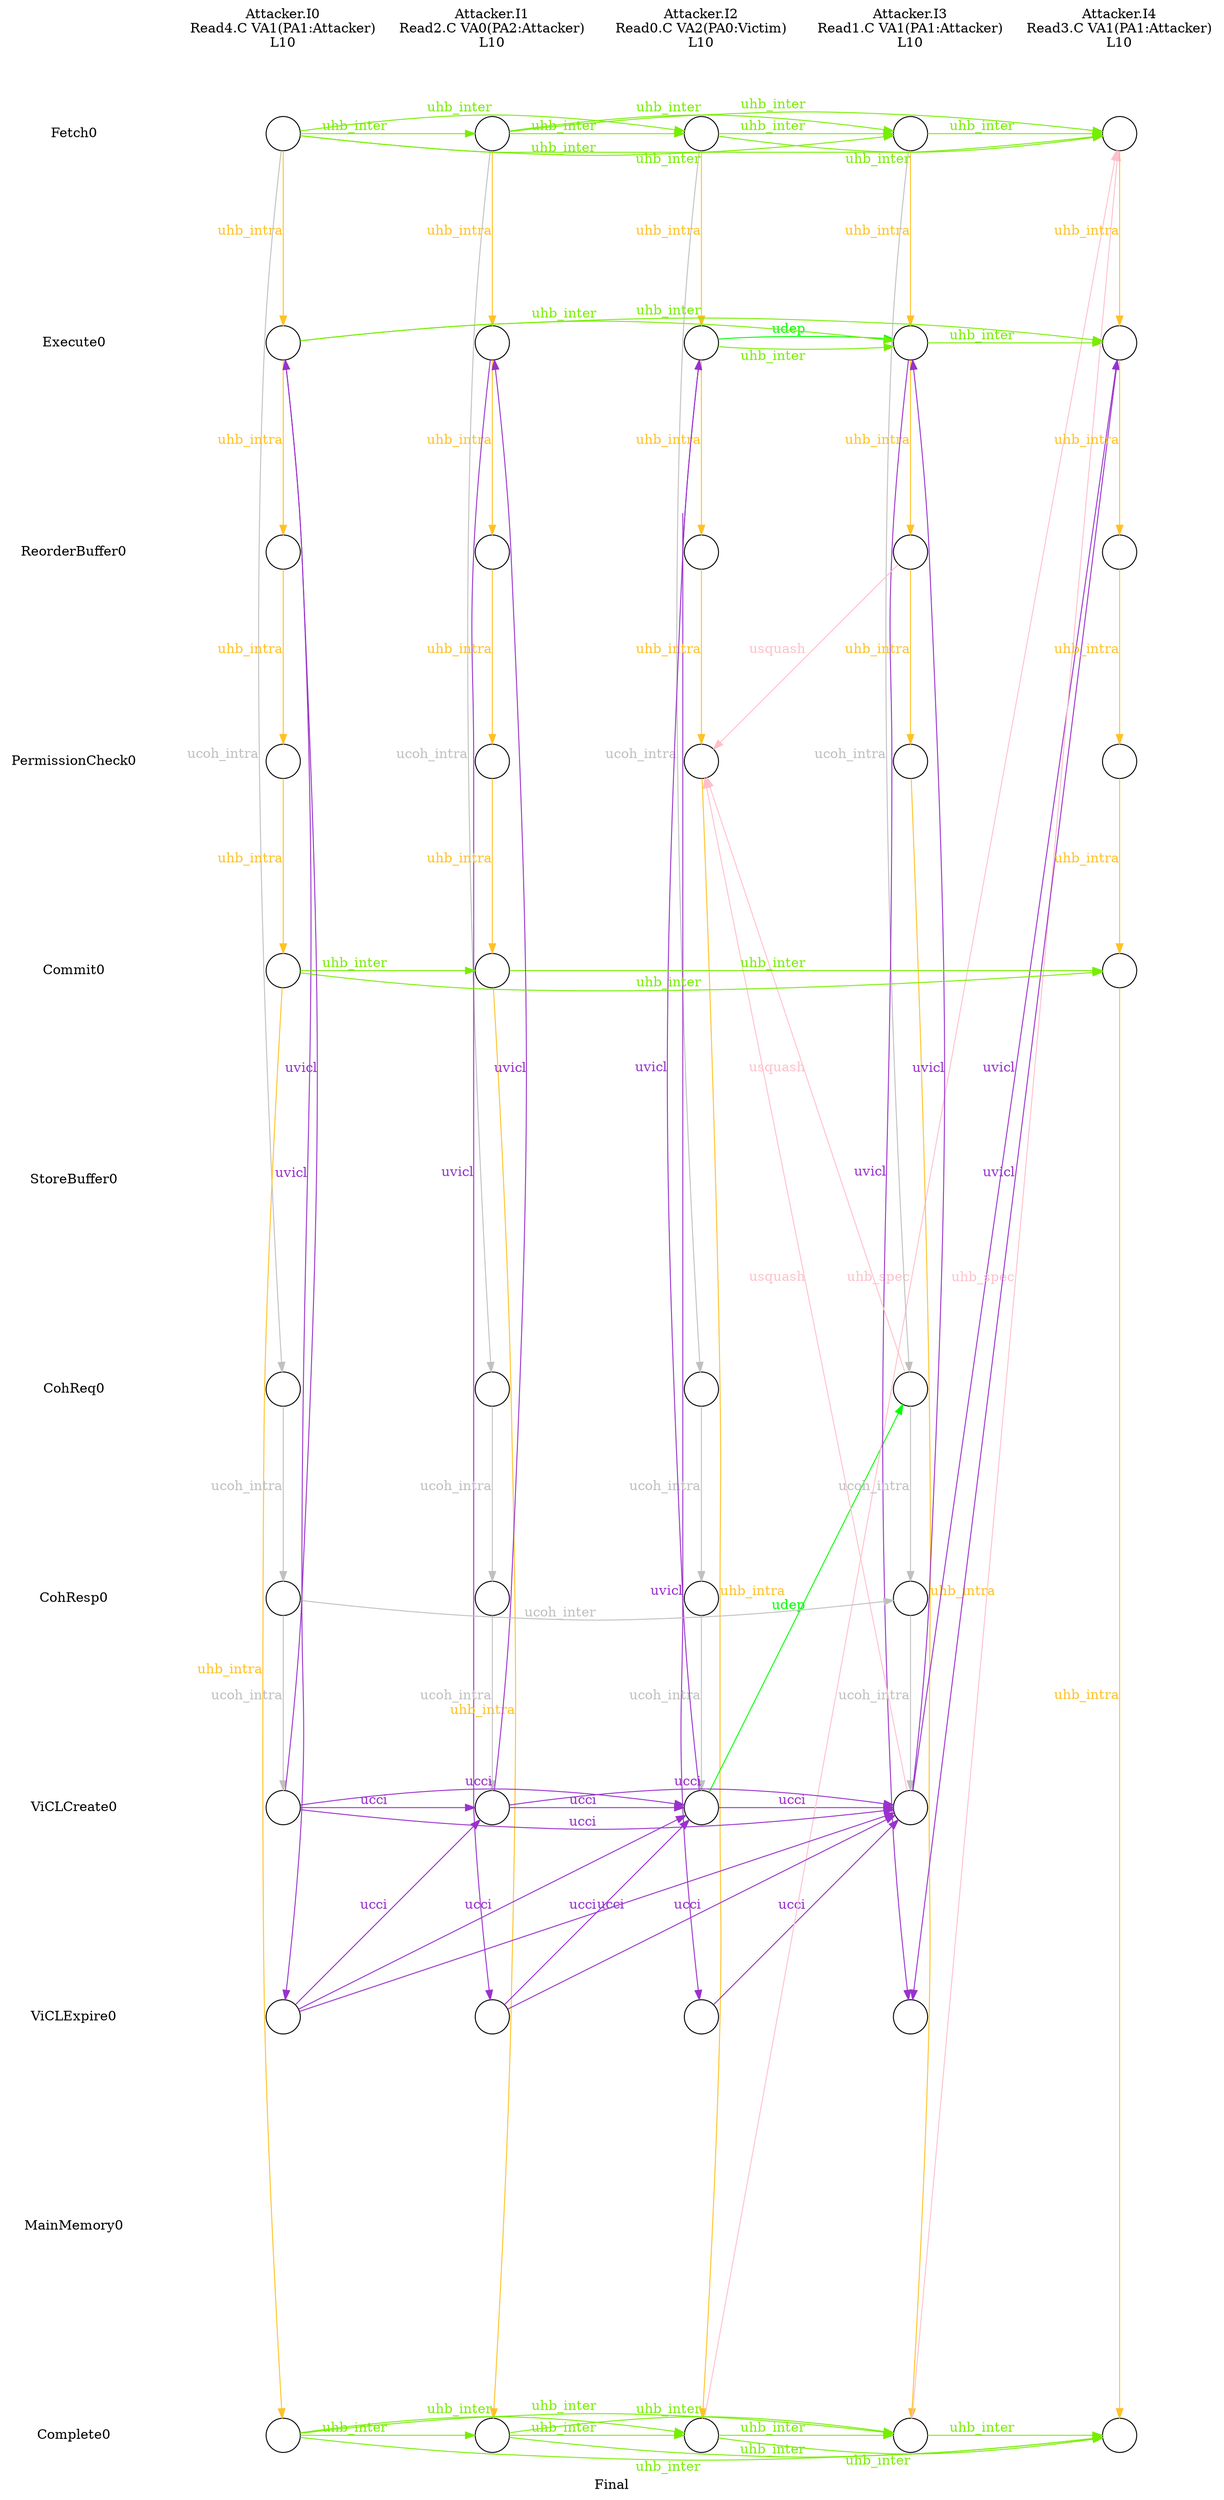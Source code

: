 digraph G {
	layout=neato;
	overlap=scale;
	splines=true;
	label="Final";
	n0_0_label [label="Attacker.I0\nRead4.C VA1(PA1:Attacker)\nL10\n";pos="1,0.5!";shape=none];
	n1_0_label [label="Attacker.I1\nRead2.C VA0(PA2:Attacker)\nL10\n";pos="2,0.5!";shape=none];
	n2_0_label [label="Attacker.I2\nRead0.C VA2(PA0:Victim)\nL10\n";pos="3,0.5!";shape=none];
	n3_0_label [label="Attacker.I3\nRead1.C VA1(PA1:Attacker)\nL10\n";pos="4,0.5!";shape=none];
	n4_0_label [label="Attacker.I4\nRead3.C VA1(PA1:Attacker)\nL10\n";pos="5,0.5!";shape=none];
	l0_8_label [label="ViCLCreate0";pos="0,-8!";shape=none];
	l0_7_label [label="CohResp0";pos="0,-7!";shape=none];
	l0_3_label [label="PermissionCheck0";pos="0,-3!";shape=none];
	l0_4_label [label="Commit0";pos="0,-4!";shape=none];
	l0_5_label [label="StoreBuffer0";pos="0,-5!";shape=none];
	l0_10_label [label="MainMemory0";pos="0,-10!";shape=none];
	l0_2_label [label="ReorderBuffer0";pos="0,-2!";shape=none];
	l0_6_label [label="CohReq0";pos="0,-6!";shape=none];
	l0_11_label [label="Complete0";pos="0,-11!";shape=none];
	l0_1_label [label="Execute0";pos="0,-1!";shape=none];
	l0_9_label [label="ViCLExpire0";pos="0,-9!";shape=none];
	l0_0_label [label="Fetch0";pos="0,-0!";shape=none];
	n2_0_0_0_Read0_at_0_0 [shape=circle;label="";pos="3,-0!";];
	n2_0_0_0_Read0_at_0_1 [shape=circle;label="";pos="3,-1!";];
	n2_0_0_0_Read0_at_0_2 [shape=circle;label="";pos="3,-2!";];
	n2_0_0_0_Read0_at_0_3 [shape=circle;label="";pos="3,-3!";];
	n2_0_0_0_Read0_at_0_6 [shape=circle;label="";pos="3,-6!";];
	n2_0_0_0_Read0_at_0_7 [shape=circle;label="";pos="3,-7!";];
	n2_0_0_0_Read0_at_0_8 [shape=circle;label="";pos="3,-8!";];
	n2_0_0_0_Read0_at_0_9 [shape=circle;label="";pos="3,-9!";];
	n2_0_0_0_Read0_at_0_11 [shape=circle;label="";pos="3,-11!";];
	n3_0_0_0_Read1_at_0_0 [shape=circle;label="";pos="4,-0!";];
	n3_0_0_0_Read1_at_0_1 [shape=circle;label="";pos="4,-1!";];
	n3_0_0_0_Read1_at_0_2 [shape=circle;label="";pos="4,-2!";];
	n3_0_0_0_Read1_at_0_3 [shape=circle;label="";pos="4,-3!";];
	n3_0_0_0_Read1_at_0_6 [shape=circle;label="";pos="4,-6!";];
	n3_0_0_0_Read1_at_0_7 [shape=circle;label="";pos="4,-7!";];
	n3_0_0_0_Read1_at_0_8 [shape=circle;label="";pos="4,-8!";];
	n3_0_0_0_Read1_at_0_9 [shape=circle;label="";pos="4,-9!";];
	n3_0_0_0_Read1_at_0_11 [shape=circle;label="";pos="4,-11!";];
	n1_0_0_0_Read2_at_0_0 [shape=circle;label="";pos="2,-0!";];
	n1_0_0_0_Read2_at_0_1 [shape=circle;label="";pos="2,-1!";];
	n1_0_0_0_Read2_at_0_2 [shape=circle;label="";pos="2,-2!";];
	n1_0_0_0_Read2_at_0_3 [shape=circle;label="";pos="2,-3!";];
	n1_0_0_0_Read2_at_0_4 [shape=circle;label="";pos="2,-4!";];
	n1_0_0_0_Read2_at_0_6 [shape=circle;label="";pos="2,-6!";];
	n1_0_0_0_Read2_at_0_7 [shape=circle;label="";pos="2,-7!";];
	n1_0_0_0_Read2_at_0_8 [shape=circle;label="";pos="2,-8!";];
	n1_0_0_0_Read2_at_0_9 [shape=circle;label="";pos="2,-9!";];
	n1_0_0_0_Read2_at_0_11 [shape=circle;label="";pos="2,-11!";];
	n4_0_0_0_Read3_at_0_0 [shape=circle;label="";pos="5,-0!";];
	n4_0_0_0_Read3_at_0_1 [shape=circle;label="";pos="5,-1!";];
	n4_0_0_0_Read3_at_0_2 [shape=circle;label="";pos="5,-2!";];
	n4_0_0_0_Read3_at_0_3 [shape=circle;label="";pos="5,-3!";];
	n4_0_0_0_Read3_at_0_4 [shape=circle;label="";pos="5,-4!";];
	n4_0_0_0_Read3_at_0_11 [shape=circle;label="";pos="5,-11!";];
	n0_0_0_0_Read4_at_0_0 [shape=circle;label="";pos="1,-0!";];
	n0_0_0_0_Read4_at_0_1 [shape=circle;label="";pos="1,-1!";];
	n0_0_0_0_Read4_at_0_2 [shape=circle;label="";pos="1,-2!";];
	n0_0_0_0_Read4_at_0_3 [shape=circle;label="";pos="1,-3!";];
	n0_0_0_0_Read4_at_0_4 [shape=circle;label="";pos="1,-4!";];
	n0_0_0_0_Read4_at_0_6 [shape=circle;label="";pos="1,-6!";];
	n0_0_0_0_Read4_at_0_7 [shape=circle;label="";pos="1,-7!";];
	n0_0_0_0_Read4_at_0_8 [shape=circle;label="";pos="1,-8!";];
	n0_0_0_0_Read4_at_0_9 [shape=circle;label="";pos="1,-9!";];
	n0_0_0_0_Read4_at_0_11 [shape=circle;label="";pos="1,-11!";];
	n3_0_0_0_Read1_at_0_2 -> n2_0_0_0_Read0_at_0_3[label="usquash";constraint=false;color="pink";fontcolor="pink";];
	n3_0_0_0_Read1_at_0_6 -> n2_0_0_0_Read0_at_0_3[label="usquash";constraint=false;color="pink";fontcolor="pink";];
	n3_0_0_0_Read1_at_0_8 -> n2_0_0_0_Read0_at_0_3[label="usquash";constraint=false;color="pink";fontcolor="pink";];
	n2_0_0_0_Read0_at_0_1 -> n3_0_0_0_Read1_at_0_1[label="udep";constraint=false;color="green";fontcolor="green";];
	n2_0_0_0_Read0_at_0_8 -> n3_0_0_0_Read1_at_0_6[label="udep";constraint=false;color="green";fontcolor="green";];
	n2_0_0_0_Read0_at_0_11 -> n4_0_0_0_Read3_at_0_0[label="uhb_spec";constraint=false;color="pink";fontcolor="pink";];
	n3_0_0_0_Read1_at_0_11 -> n4_0_0_0_Read3_at_0_0[label="uhb_spec";constraint=false;color="pink";fontcolor="pink";];
	n2_0_0_0_Read0_at_0_0 -> n2_0_0_0_Read0_at_0_1[label="uhb_intra";constraint=false;color="goldenrod1";fontcolor="goldenrod1";];
	n2_0_0_0_Read0_at_0_1 -> n2_0_0_0_Read0_at_0_2[label="uhb_intra";constraint=false;color="goldenrod1";fontcolor="goldenrod1";];
	n2_0_0_0_Read0_at_0_2 -> n2_0_0_0_Read0_at_0_3[label="uhb_intra";constraint=false;color="goldenrod1";fontcolor="goldenrod1";];
	n2_0_0_0_Read0_at_0_3 -> n2_0_0_0_Read0_at_0_11[label="uhb_intra";constraint=false;color="goldenrod1";fontcolor="goldenrod1";];
	n3_0_0_0_Read1_at_0_0 -> n3_0_0_0_Read1_at_0_1[label="uhb_intra";constraint=false;color="goldenrod1";fontcolor="goldenrod1";];
	n3_0_0_0_Read1_at_0_1 -> n3_0_0_0_Read1_at_0_2[label="uhb_intra";constraint=false;color="goldenrod1";fontcolor="goldenrod1";];
	n3_0_0_0_Read1_at_0_2 -> n3_0_0_0_Read1_at_0_3[label="uhb_intra";constraint=false;color="goldenrod1";fontcolor="goldenrod1";];
	n3_0_0_0_Read1_at_0_3 -> n3_0_0_0_Read1_at_0_11[label="uhb_intra";constraint=false;color="goldenrod1";fontcolor="goldenrod1";];
	n1_0_0_0_Read2_at_0_0 -> n1_0_0_0_Read2_at_0_1[label="uhb_intra";constraint=false;color="goldenrod1";fontcolor="goldenrod1";];
	n1_0_0_0_Read2_at_0_1 -> n1_0_0_0_Read2_at_0_2[label="uhb_intra";constraint=false;color="goldenrod1";fontcolor="goldenrod1";];
	n1_0_0_0_Read2_at_0_2 -> n1_0_0_0_Read2_at_0_3[label="uhb_intra";constraint=false;color="goldenrod1";fontcolor="goldenrod1";];
	n1_0_0_0_Read2_at_0_3 -> n1_0_0_0_Read2_at_0_4[label="uhb_intra";constraint=false;color="goldenrod1";fontcolor="goldenrod1";];
	n1_0_0_0_Read2_at_0_4 -> n1_0_0_0_Read2_at_0_11[label="uhb_intra";constraint=false;color="goldenrod1";fontcolor="goldenrod1";];
	n4_0_0_0_Read3_at_0_0 -> n4_0_0_0_Read3_at_0_1[label="uhb_intra";constraint=false;color="goldenrod1";fontcolor="goldenrod1";];
	n4_0_0_0_Read3_at_0_1 -> n4_0_0_0_Read3_at_0_2[label="uhb_intra";constraint=false;color="goldenrod1";fontcolor="goldenrod1";];
	n4_0_0_0_Read3_at_0_2 -> n4_0_0_0_Read3_at_0_3[label="uhb_intra";constraint=false;color="goldenrod1";fontcolor="goldenrod1";];
	n4_0_0_0_Read3_at_0_3 -> n4_0_0_0_Read3_at_0_4[label="uhb_intra";constraint=false;color="goldenrod1";fontcolor="goldenrod1";];
	n4_0_0_0_Read3_at_0_4 -> n4_0_0_0_Read3_at_0_11[label="uhb_intra";constraint=false;color="goldenrod1";fontcolor="goldenrod1";];
	n0_0_0_0_Read4_at_0_0 -> n0_0_0_0_Read4_at_0_1[label="uhb_intra";constraint=false;color="goldenrod1";fontcolor="goldenrod1";];
	n0_0_0_0_Read4_at_0_1 -> n0_0_0_0_Read4_at_0_2[label="uhb_intra";constraint=false;color="goldenrod1";fontcolor="goldenrod1";];
	n0_0_0_0_Read4_at_0_2 -> n0_0_0_0_Read4_at_0_3[label="uhb_intra";constraint=false;color="goldenrod1";fontcolor="goldenrod1";];
	n0_0_0_0_Read4_at_0_3 -> n0_0_0_0_Read4_at_0_4[label="uhb_intra";constraint=false;color="goldenrod1";fontcolor="goldenrod1";];
	n0_0_0_0_Read4_at_0_4 -> n0_0_0_0_Read4_at_0_11[label="uhb_intra";constraint=false;color="goldenrod1";fontcolor="goldenrod1";];
	n0_0_0_0_Read4_at_0_7 -> n3_0_0_0_Read1_at_0_7[label="ucoh_inter";constraint=false;color="gray";fontcolor="gray";];
	n2_0_0_0_Read0_at_0_0 -> n3_0_0_0_Read1_at_0_0[label="uhb_inter";constraint=false;color="chartreuse2";fontcolor="chartreuse2";];
	n2_0_0_0_Read0_at_0_0 -> n4_0_0_0_Read3_at_0_0[label="uhb_inter";constraint=false;color="chartreuse2";fontcolor="chartreuse2";];
	n2_0_0_0_Read0_at_0_1 -> n3_0_0_0_Read1_at_0_1[label="uhb_inter";constraint=false;color="chartreuse2";fontcolor="chartreuse2";];
	n2_0_0_0_Read0_at_0_11 -> n3_0_0_0_Read1_at_0_11[label="uhb_inter";constraint=false;color="chartreuse2";fontcolor="chartreuse2";];
	n2_0_0_0_Read0_at_0_11 -> n4_0_0_0_Read3_at_0_11[label="uhb_inter";constraint=false;color="chartreuse2";fontcolor="chartreuse2";];
	n3_0_0_0_Read1_at_0_0 -> n4_0_0_0_Read3_at_0_0[label="uhb_inter";constraint=false;color="chartreuse2";fontcolor="chartreuse2";];
	n3_0_0_0_Read1_at_0_1 -> n4_0_0_0_Read3_at_0_1[label="uhb_inter";constraint=false;color="chartreuse2";fontcolor="chartreuse2";];
	n3_0_0_0_Read1_at_0_11 -> n4_0_0_0_Read3_at_0_11[label="uhb_inter";constraint=false;color="chartreuse2";fontcolor="chartreuse2";];
	n1_0_0_0_Read2_at_0_0 -> n2_0_0_0_Read0_at_0_0[label="uhb_inter";constraint=false;color="chartreuse2";fontcolor="chartreuse2";];
	n1_0_0_0_Read2_at_0_0 -> n3_0_0_0_Read1_at_0_0[label="uhb_inter";constraint=false;color="chartreuse2";fontcolor="chartreuse2";];
	n1_0_0_0_Read2_at_0_0 -> n4_0_0_0_Read3_at_0_0[label="uhb_inter";constraint=false;color="chartreuse2";fontcolor="chartreuse2";];
	n1_0_0_0_Read2_at_0_4 -> n4_0_0_0_Read3_at_0_4[label="uhb_inter";constraint=false;color="chartreuse2";fontcolor="chartreuse2";];
	n1_0_0_0_Read2_at_0_11 -> n2_0_0_0_Read0_at_0_11[label="uhb_inter";constraint=false;color="chartreuse2";fontcolor="chartreuse2";];
	n1_0_0_0_Read2_at_0_11 -> n3_0_0_0_Read1_at_0_11[label="uhb_inter";constraint=false;color="chartreuse2";fontcolor="chartreuse2";];
	n1_0_0_0_Read2_at_0_11 -> n4_0_0_0_Read3_at_0_11[label="uhb_inter";constraint=false;color="chartreuse2";fontcolor="chartreuse2";];
	n0_0_0_0_Read4_at_0_0 -> n2_0_0_0_Read0_at_0_0[label="uhb_inter";constraint=false;color="chartreuse2";fontcolor="chartreuse2";];
	n0_0_0_0_Read4_at_0_0 -> n3_0_0_0_Read1_at_0_0[label="uhb_inter";constraint=false;color="chartreuse2";fontcolor="chartreuse2";];
	n0_0_0_0_Read4_at_0_0 -> n1_0_0_0_Read2_at_0_0[label="uhb_inter";constraint=false;color="chartreuse2";fontcolor="chartreuse2";];
	n0_0_0_0_Read4_at_0_0 -> n4_0_0_0_Read3_at_0_0[label="uhb_inter";constraint=false;color="chartreuse2";fontcolor="chartreuse2";];
	n0_0_0_0_Read4_at_0_1 -> n3_0_0_0_Read1_at_0_1[label="uhb_inter";constraint=false;color="chartreuse2";fontcolor="chartreuse2";];
	n0_0_0_0_Read4_at_0_1 -> n4_0_0_0_Read3_at_0_1[label="uhb_inter";constraint=false;color="chartreuse2";fontcolor="chartreuse2";];
	n0_0_0_0_Read4_at_0_4 -> n1_0_0_0_Read2_at_0_4[label="uhb_inter";constraint=false;color="chartreuse2";fontcolor="chartreuse2";];
	n0_0_0_0_Read4_at_0_4 -> n4_0_0_0_Read3_at_0_4[label="uhb_inter";constraint=false;color="chartreuse2";fontcolor="chartreuse2";];
	n0_0_0_0_Read4_at_0_11 -> n2_0_0_0_Read0_at_0_11[label="uhb_inter";constraint=false;color="chartreuse2";fontcolor="chartreuse2";];
	n0_0_0_0_Read4_at_0_11 -> n3_0_0_0_Read1_at_0_11[label="uhb_inter";constraint=false;color="chartreuse2";fontcolor="chartreuse2";];
	n0_0_0_0_Read4_at_0_11 -> n1_0_0_0_Read2_at_0_11[label="uhb_inter";constraint=false;color="chartreuse2";fontcolor="chartreuse2";];
	n0_0_0_0_Read4_at_0_11 -> n4_0_0_0_Read3_at_0_11[label="uhb_inter";constraint=false;color="chartreuse2";fontcolor="chartreuse2";];
	n2_0_0_0_Read0_at_0_1 -> n2_0_0_0_Read0_at_0_9[label="uvicl";constraint=false;color="darkorchid";fontcolor="darkorchid";];
	n2_0_0_0_Read0_at_0_8 -> n2_0_0_0_Read0_at_0_1[label="uvicl";constraint=false;color="darkorchid";fontcolor="darkorchid";];
	n3_0_0_0_Read1_at_0_1 -> n3_0_0_0_Read1_at_0_9[label="uvicl";constraint=false;color="darkorchid";fontcolor="darkorchid";];
	n3_0_0_0_Read1_at_0_8 -> n3_0_0_0_Read1_at_0_1[label="uvicl";constraint=false;color="darkorchid";fontcolor="darkorchid";];
	n3_0_0_0_Read1_at_0_8 -> n4_0_0_0_Read3_at_0_1[label="uvicl";constraint=false;color="darkorchid";fontcolor="darkorchid";];
	n1_0_0_0_Read2_at_0_1 -> n1_0_0_0_Read2_at_0_9[label="uvicl";constraint=false;color="darkorchid";fontcolor="darkorchid";];
	n1_0_0_0_Read2_at_0_8 -> n1_0_0_0_Read2_at_0_1[label="uvicl";constraint=false;color="darkorchid";fontcolor="darkorchid";];
	n4_0_0_0_Read3_at_0_1 -> n3_0_0_0_Read1_at_0_9[label="uvicl";constraint=false;color="darkorchid";fontcolor="darkorchid";];
	n0_0_0_0_Read4_at_0_1 -> n0_0_0_0_Read4_at_0_9[label="uvicl";constraint=false;color="darkorchid";fontcolor="darkorchid";];
	n0_0_0_0_Read4_at_0_8 -> n0_0_0_0_Read4_at_0_1[label="uvicl";constraint=false;color="darkorchid";fontcolor="darkorchid";];
	n2_0_0_0_Read0_at_0_8 -> n3_0_0_0_Read1_at_0_8[label="ucci";constraint=false;color="darkorchid";fontcolor="darkorchid";];
	n2_0_0_0_Read0_at_0_9 -> n3_0_0_0_Read1_at_0_8[label="ucci";constraint=false;color="darkorchid";fontcolor="darkorchid";];
	n1_0_0_0_Read2_at_0_8 -> n2_0_0_0_Read0_at_0_8[label="ucci";constraint=false;color="darkorchid";fontcolor="darkorchid";];
	n1_0_0_0_Read2_at_0_8 -> n3_0_0_0_Read1_at_0_8[label="ucci";constraint=false;color="darkorchid";fontcolor="darkorchid";];
	n1_0_0_0_Read2_at_0_9 -> n2_0_0_0_Read0_at_0_8[label="ucci";constraint=false;color="darkorchid";fontcolor="darkorchid";];
	n1_0_0_0_Read2_at_0_9 -> n3_0_0_0_Read1_at_0_8[label="ucci";constraint=false;color="darkorchid";fontcolor="darkorchid";];
	n0_0_0_0_Read4_at_0_8 -> n2_0_0_0_Read0_at_0_8[label="ucci";constraint=false;color="darkorchid";fontcolor="darkorchid";];
	n0_0_0_0_Read4_at_0_8 -> n3_0_0_0_Read1_at_0_8[label="ucci";constraint=false;color="darkorchid";fontcolor="darkorchid";];
	n0_0_0_0_Read4_at_0_8 -> n1_0_0_0_Read2_at_0_8[label="ucci";constraint=false;color="darkorchid";fontcolor="darkorchid";];
	n0_0_0_0_Read4_at_0_9 -> n2_0_0_0_Read0_at_0_8[label="ucci";constraint=false;color="darkorchid";fontcolor="darkorchid";];
	n0_0_0_0_Read4_at_0_9 -> n3_0_0_0_Read1_at_0_8[label="ucci";constraint=false;color="darkorchid";fontcolor="darkorchid";];
	n0_0_0_0_Read4_at_0_9 -> n1_0_0_0_Read2_at_0_8[label="ucci";constraint=false;color="darkorchid";fontcolor="darkorchid";];
	n2_0_0_0_Read0_at_0_0 -> n2_0_0_0_Read0_at_0_6[label="ucoh_intra";constraint=false;color="gray";fontcolor="gray";];
	n2_0_0_0_Read0_at_0_6 -> n2_0_0_0_Read0_at_0_7[label="ucoh_intra";constraint=false;color="gray";fontcolor="gray";];
	n2_0_0_0_Read0_at_0_7 -> n2_0_0_0_Read0_at_0_8[label="ucoh_intra";constraint=false;color="gray";fontcolor="gray";];
	n3_0_0_0_Read1_at_0_0 -> n3_0_0_0_Read1_at_0_6[label="ucoh_intra";constraint=false;color="gray";fontcolor="gray";];
	n3_0_0_0_Read1_at_0_6 -> n3_0_0_0_Read1_at_0_7[label="ucoh_intra";constraint=false;color="gray";fontcolor="gray";];
	n3_0_0_0_Read1_at_0_7 -> n3_0_0_0_Read1_at_0_8[label="ucoh_intra";constraint=false;color="gray";fontcolor="gray";];
	n1_0_0_0_Read2_at_0_0 -> n1_0_0_0_Read2_at_0_6[label="ucoh_intra";constraint=false;color="gray";fontcolor="gray";];
	n1_0_0_0_Read2_at_0_6 -> n1_0_0_0_Read2_at_0_7[label="ucoh_intra";constraint=false;color="gray";fontcolor="gray";];
	n1_0_0_0_Read2_at_0_7 -> n1_0_0_0_Read2_at_0_8[label="ucoh_intra";constraint=false;color="gray";fontcolor="gray";];
	n0_0_0_0_Read4_at_0_0 -> n0_0_0_0_Read4_at_0_6[label="ucoh_intra";constraint=false;color="gray";fontcolor="gray";];
	n0_0_0_0_Read4_at_0_6 -> n0_0_0_0_Read4_at_0_7[label="ucoh_intra";constraint=false;color="gray";fontcolor="gray";];
	n0_0_0_0_Read4_at_0_7 -> n0_0_0_0_Read4_at_0_8[label="ucoh_intra";constraint=false;color="gray";fontcolor="gray";];
}
